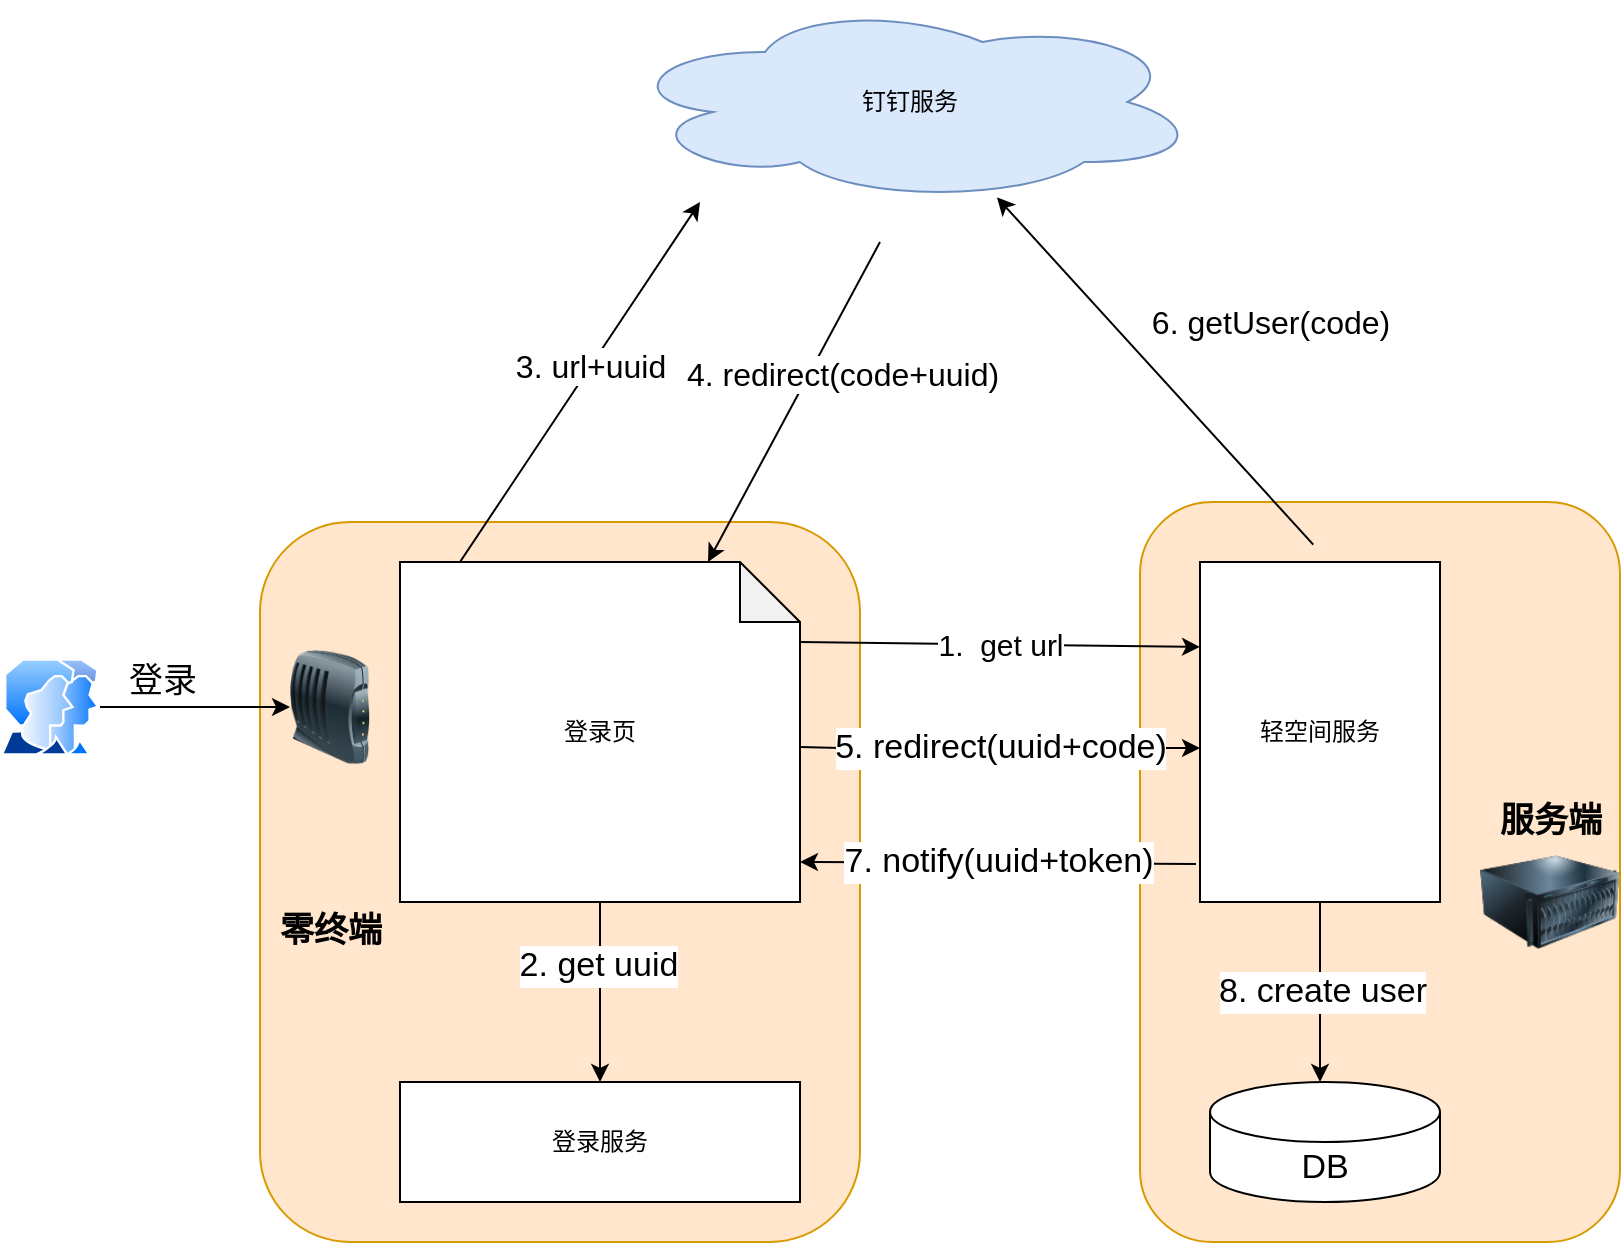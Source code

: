 <mxfile version="13.10.4" type="github">
  <diagram id="v8FIyj6-tNv1zjd0D3WM" name="Page-1">
    <mxGraphModel dx="1038" dy="1693" grid="1" gridSize="10" guides="1" tooltips="1" connect="1" arrows="1" fold="1" page="1" pageScale="1" pageWidth="827" pageHeight="1169" math="0" shadow="0">
      <root>
        <mxCell id="0" />
        <mxCell id="1" parent="0" />
        <mxCell id="kvXipWGZ7Jy9fMiuD0g3-35" value="" style="rounded=1;whiteSpace=wrap;html=1;fontSize=17;fillColor=#ffe6cc;strokeColor=#d79b00;" vertex="1" parent="1">
          <mxGeometry x="630" y="170" width="240" height="370" as="geometry" />
        </mxCell>
        <mxCell id="kvXipWGZ7Jy9fMiuD0g3-33" value="" style="rounded=1;whiteSpace=wrap;html=1;fontSize=17;fillColor=#ffe6cc;strokeColor=#d79b00;" vertex="1" parent="1">
          <mxGeometry x="190" y="180" width="300" height="360" as="geometry" />
        </mxCell>
        <mxCell id="kvXipWGZ7Jy9fMiuD0g3-2" value="登录服务" style="rounded=0;whiteSpace=wrap;html=1;" vertex="1" parent="1">
          <mxGeometry x="260" y="460" width="200" height="60" as="geometry" />
        </mxCell>
        <mxCell id="kvXipWGZ7Jy9fMiuD0g3-30" value="8. create user" style="edgeStyle=orthogonalEdgeStyle;rounded=0;orthogonalLoop=1;jettySize=auto;html=1;startArrow=none;startFill=0;endArrow=classic;endFill=1;fontSize=17;" edge="1" parent="1" source="kvXipWGZ7Jy9fMiuD0g3-3">
          <mxGeometry relative="1" as="geometry">
            <mxPoint x="720" y="460" as="targetPoint" />
          </mxGeometry>
        </mxCell>
        <mxCell id="kvXipWGZ7Jy9fMiuD0g3-3" value="轻空间服务" style="rounded=0;whiteSpace=wrap;html=1;" vertex="1" parent="1">
          <mxGeometry x="660" y="200" width="120" height="170" as="geometry" />
        </mxCell>
        <mxCell id="kvXipWGZ7Jy9fMiuD0g3-6" value="钉钉服务" style="ellipse;shape=cloud;whiteSpace=wrap;html=1;fillColor=#dae8fc;strokeColor=#6c8ebf;" vertex="1" parent="1">
          <mxGeometry x="370" y="-80" width="290" height="100" as="geometry" />
        </mxCell>
        <mxCell id="kvXipWGZ7Jy9fMiuD0g3-9" value="3. url+uuid" style="endArrow=classic;html=1;fontSize=16;" edge="1" parent="1">
          <mxGeometry x="0.091" width="50" height="50" relative="1" as="geometry">
            <mxPoint x="290" y="200" as="sourcePoint" />
            <mxPoint x="410" y="20" as="targetPoint" />
            <mxPoint as="offset" />
          </mxGeometry>
        </mxCell>
        <mxCell id="kvXipWGZ7Jy9fMiuD0g3-12" value="" style="endArrow=classic;html=1;" edge="1" parent="1">
          <mxGeometry width="50" height="50" relative="1" as="geometry">
            <mxPoint x="500" y="40" as="sourcePoint" />
            <mxPoint x="414" y="200" as="targetPoint" />
          </mxGeometry>
        </mxCell>
        <mxCell id="kvXipWGZ7Jy9fMiuD0g3-13" value="4. &lt;font style=&quot;font-size: 16px;&quot;&gt;redirect(code+uuid)&lt;/font&gt;" style="edgeLabel;html=1;align=center;verticalAlign=middle;resizable=0;points=[];fontSize=16;" vertex="1" connectable="0" parent="kvXipWGZ7Jy9fMiuD0g3-12">
          <mxGeometry x="-0.231" y="-1" relative="1" as="geometry">
            <mxPoint x="15" y="5" as="offset" />
          </mxGeometry>
        </mxCell>
        <mxCell id="kvXipWGZ7Jy9fMiuD0g3-14" value="1.&amp;nbsp; get url" style="endArrow=classic;html=1;entryX=0;entryY=0.25;entryDx=0;entryDy=0;fontSize=15;" edge="1" parent="1" target="kvXipWGZ7Jy9fMiuD0g3-3">
          <mxGeometry width="50" height="50" relative="1" as="geometry">
            <mxPoint x="460" y="240" as="sourcePoint" />
            <mxPoint x="550" y="240" as="targetPoint" />
          </mxGeometry>
        </mxCell>
        <mxCell id="kvXipWGZ7Jy9fMiuD0g3-15" value="5. redirect(uuid+code)" style="endArrow=classic;html=1;exitX=1;exitY=0.5;exitDx=0;exitDy=0;entryX=0;entryY=0.5;entryDx=0;entryDy=0;fontSize=17;" edge="1" parent="1">
          <mxGeometry width="50" height="50" relative="1" as="geometry">
            <mxPoint x="460" y="292.5" as="sourcePoint" />
            <mxPoint x="660" y="293" as="targetPoint" />
            <Array as="points">
              <mxPoint x="480" y="293" />
            </Array>
          </mxGeometry>
        </mxCell>
        <mxCell id="kvXipWGZ7Jy9fMiuD0g3-20" value="" style="endArrow=classic;html=1;exitX=0.472;exitY=-0.051;exitDx=0;exitDy=0;exitPerimeter=0;" edge="1" parent="1" source="kvXipWGZ7Jy9fMiuD0g3-3" target="kvXipWGZ7Jy9fMiuD0g3-6">
          <mxGeometry width="50" height="50" relative="1" as="geometry">
            <mxPoint x="770" y="190" as="sourcePoint" />
            <mxPoint x="820" y="140" as="targetPoint" />
          </mxGeometry>
        </mxCell>
        <mxCell id="kvXipWGZ7Jy9fMiuD0g3-21" value="6. getUser(code)" style="text;html=1;align=center;verticalAlign=middle;resizable=0;points=[];autosize=1;fontSize=16;" vertex="1" parent="1">
          <mxGeometry x="630" y="70" width="130" height="20" as="geometry" />
        </mxCell>
        <mxCell id="kvXipWGZ7Jy9fMiuD0g3-22" value="7. notify(uuid+token)" style="endArrow=classic;html=1;exitX=-0.017;exitY=0.888;exitDx=0;exitDy=0;exitPerimeter=0;fontSize=17;" edge="1" parent="1" source="kvXipWGZ7Jy9fMiuD0g3-3">
          <mxGeometry width="50" height="50" relative="1" as="geometry">
            <mxPoint x="610" y="350" as="sourcePoint" />
            <mxPoint x="460" y="350" as="targetPoint" />
            <Array as="points" />
          </mxGeometry>
        </mxCell>
        <mxCell id="kvXipWGZ7Jy9fMiuD0g3-25" value="" style="edgeStyle=orthogonalEdgeStyle;rounded=0;orthogonalLoop=1;jettySize=auto;html=1;startArrow=none;startFill=0;endArrow=classic;endFill=1;" edge="1" parent="1" source="kvXipWGZ7Jy9fMiuD0g3-24" target="kvXipWGZ7Jy9fMiuD0g3-2">
          <mxGeometry relative="1" as="geometry" />
        </mxCell>
        <mxCell id="kvXipWGZ7Jy9fMiuD0g3-26" value="2. get uuid" style="edgeLabel;html=1;align=center;verticalAlign=middle;resizable=0;points=[];fontSize=17;" vertex="1" connectable="0" parent="kvXipWGZ7Jy9fMiuD0g3-25">
          <mxGeometry x="-0.302" y="-1" relative="1" as="geometry">
            <mxPoint as="offset" />
          </mxGeometry>
        </mxCell>
        <mxCell id="kvXipWGZ7Jy9fMiuD0g3-24" value="登录页" style="shape=note;whiteSpace=wrap;html=1;backgroundOutline=1;darkOpacity=0.05;" vertex="1" parent="1">
          <mxGeometry x="260" y="200" width="200" height="170" as="geometry" />
        </mxCell>
        <mxCell id="kvXipWGZ7Jy9fMiuD0g3-34" value="零终端" style="text;html=1;align=center;verticalAlign=middle;resizable=0;points=[];autosize=1;fontSize=17;fontStyle=1" vertex="1" parent="1">
          <mxGeometry x="190" y="370" width="70" height="30" as="geometry" />
        </mxCell>
        <mxCell id="kvXipWGZ7Jy9fMiuD0g3-36" value="服务端" style="text;html=1;align=center;verticalAlign=middle;resizable=0;points=[];autosize=1;fontSize=17;fontStyle=1" vertex="1" parent="1">
          <mxGeometry x="800" y="315" width="70" height="30" as="geometry" />
        </mxCell>
        <mxCell id="kvXipWGZ7Jy9fMiuD0g3-37" value="DB" style="shape=cylinder3;whiteSpace=wrap;html=1;boundedLbl=1;backgroundOutline=1;size=15;fontSize=17;" vertex="1" parent="1">
          <mxGeometry x="665" y="460" width="115" height="60" as="geometry" />
        </mxCell>
        <mxCell id="kvXipWGZ7Jy9fMiuD0g3-38" value="" style="image;html=1;image=img/lib/clip_art/computers/Server_128x128.png;fontSize=17;" vertex="1" parent="1">
          <mxGeometry x="800" y="335" width="70" height="70" as="geometry" />
        </mxCell>
        <mxCell id="kvXipWGZ7Jy9fMiuD0g3-39" value="" style="image;html=1;image=img/lib/clip_art/networking/Modem_128x128.png;fontSize=17;" vertex="1" parent="1">
          <mxGeometry x="205" y="230" width="40" height="85" as="geometry" />
        </mxCell>
        <mxCell id="kvXipWGZ7Jy9fMiuD0g3-41" value="" style="edgeStyle=orthogonalEdgeStyle;rounded=0;orthogonalLoop=1;jettySize=auto;html=1;startArrow=none;startFill=0;endArrow=classic;endFill=1;fontSize=17;" edge="1" parent="1" source="kvXipWGZ7Jy9fMiuD0g3-40" target="kvXipWGZ7Jy9fMiuD0g3-39">
          <mxGeometry relative="1" as="geometry" />
        </mxCell>
        <mxCell id="kvXipWGZ7Jy9fMiuD0g3-40" value="" style="aspect=fixed;perimeter=ellipsePerimeter;html=1;align=center;shadow=0;dashed=0;spacingTop=3;image;image=img/lib/active_directory/user_accounts.svg;fontSize=17;" vertex="1" parent="1">
          <mxGeometry x="60" y="248.25" width="50" height="48.5" as="geometry" />
        </mxCell>
        <mxCell id="kvXipWGZ7Jy9fMiuD0g3-42" value="登录" style="text;html=1;align=center;verticalAlign=middle;resizable=0;points=[];autosize=1;fontSize=17;" vertex="1" parent="1">
          <mxGeometry x="116" y="245" width="50" height="30" as="geometry" />
        </mxCell>
      </root>
    </mxGraphModel>
  </diagram>
</mxfile>
